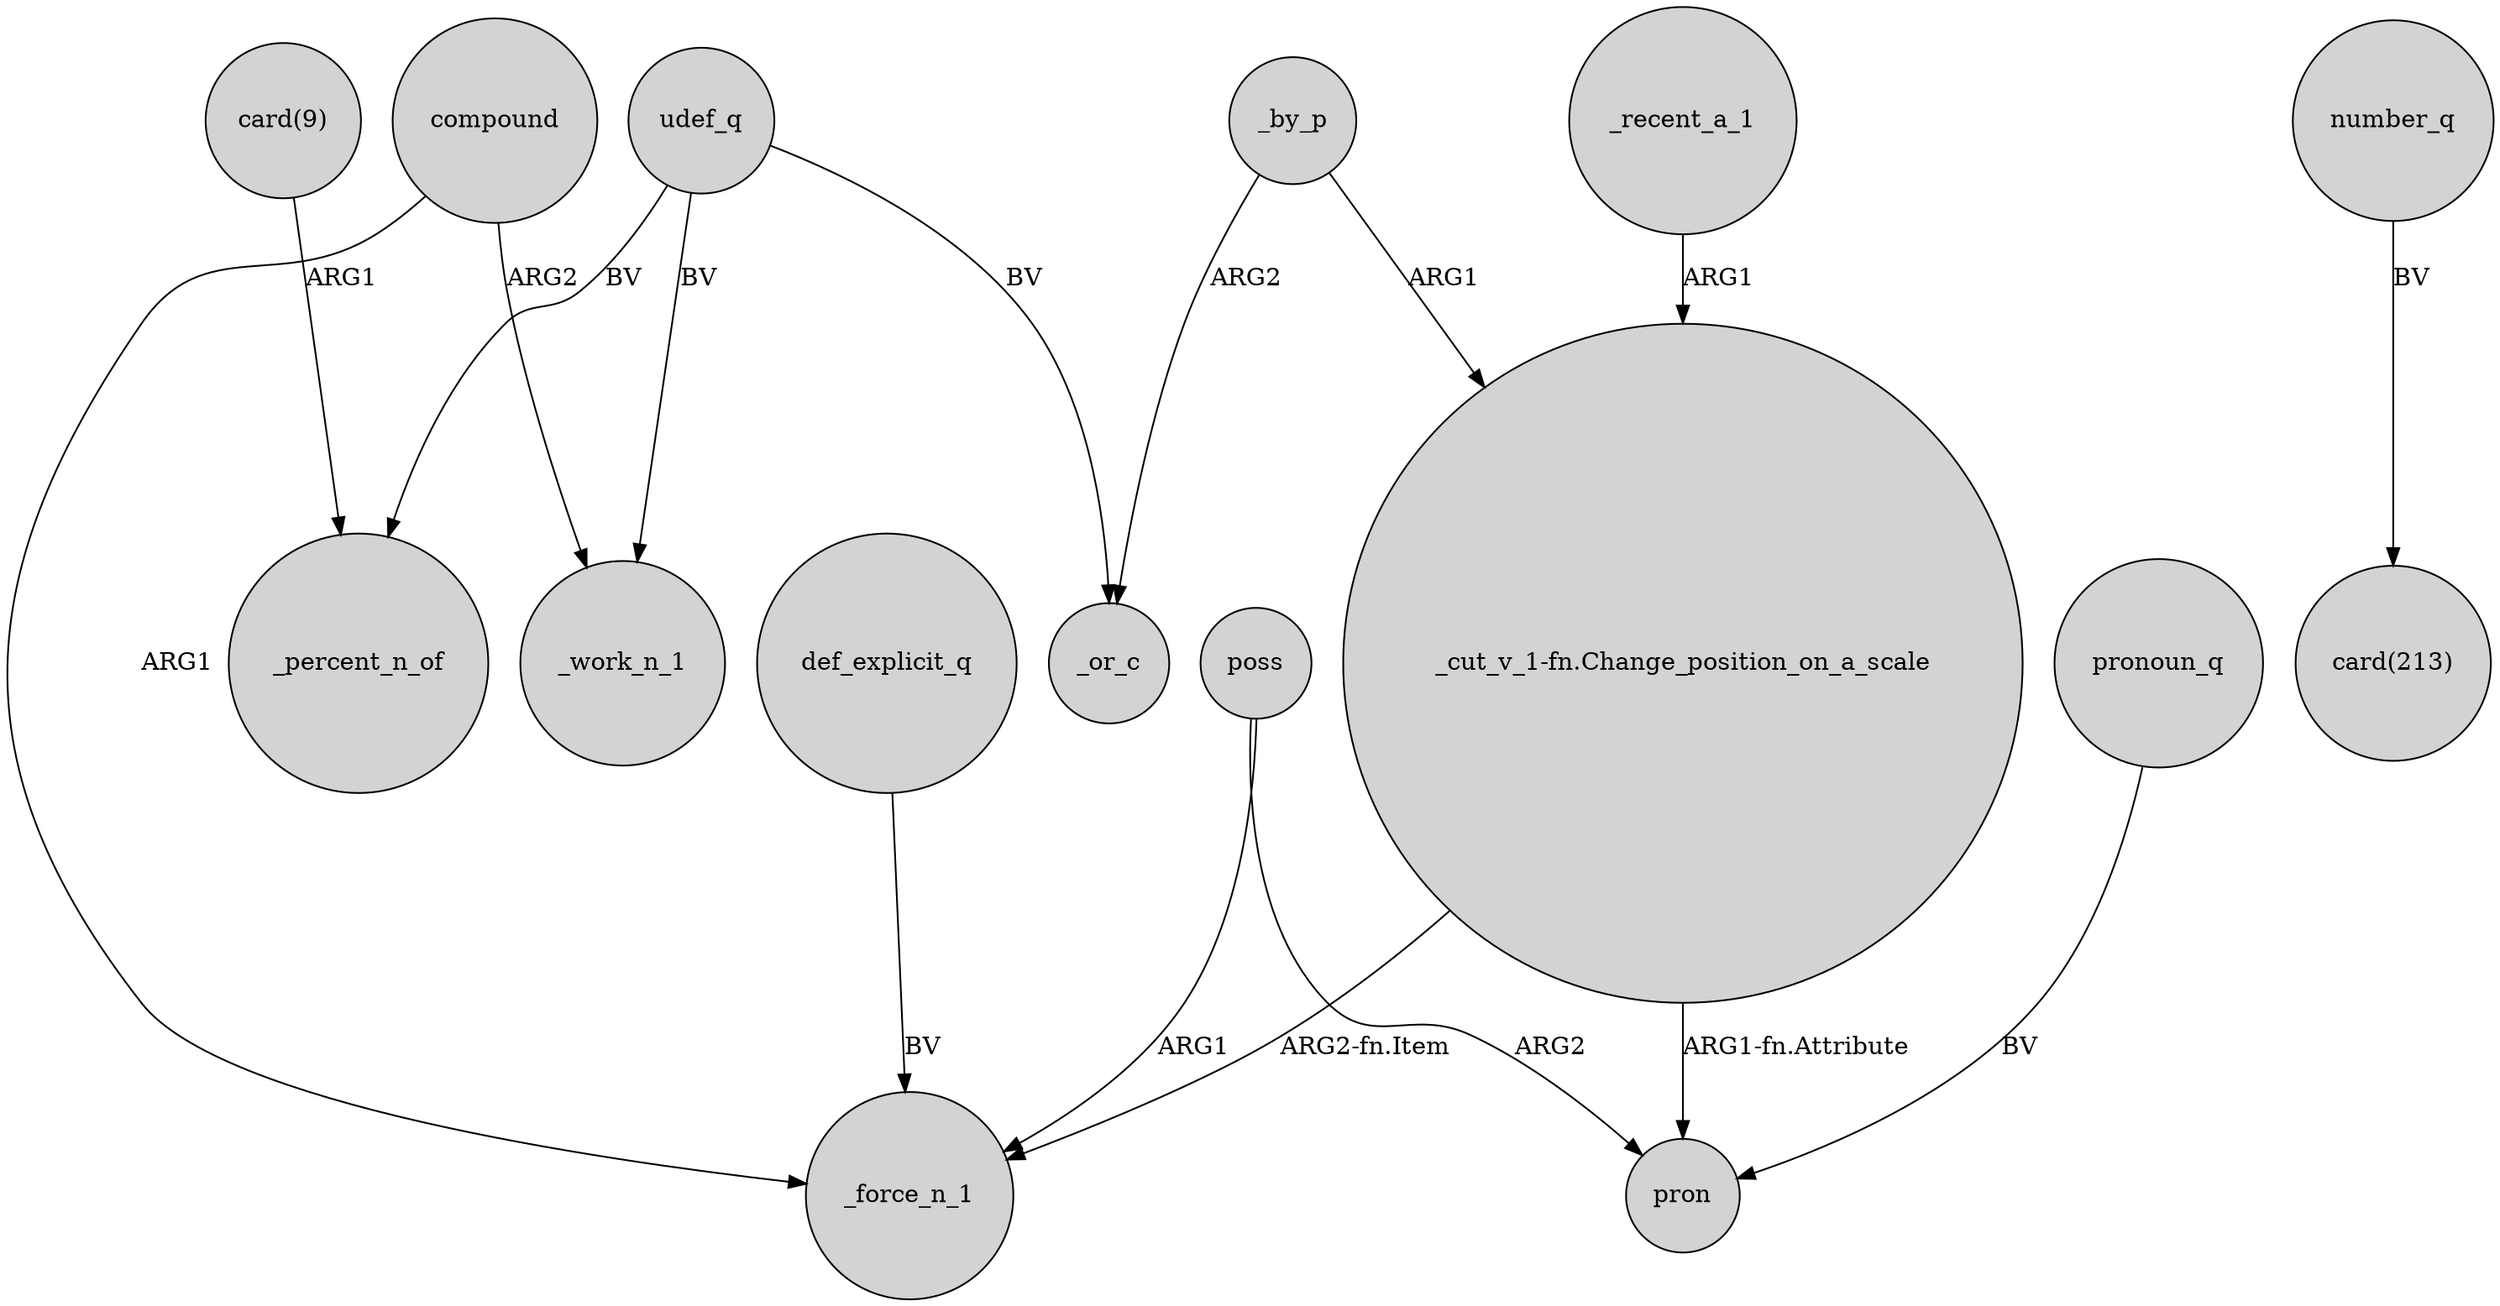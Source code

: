 digraph {
	node [shape=circle style=filled]
	compound -> _work_n_1 [label=ARG2]
	_by_p -> "_cut_v_1-fn.Change_position_on_a_scale" [label=ARG1]
	"card(9)" -> _percent_n_of [label=ARG1]
	udef_q -> _percent_n_of [label=BV]
	"_cut_v_1-fn.Change_position_on_a_scale" -> pron [label="ARG1-fn.Attribute"]
	"_cut_v_1-fn.Change_position_on_a_scale" -> _force_n_1 [label="ARG2-fn.Item"]
	udef_q -> _work_n_1 [label=BV]
	poss -> _force_n_1 [label=ARG1]
	_recent_a_1 -> "_cut_v_1-fn.Change_position_on_a_scale" [label=ARG1]
	compound -> _force_n_1 [label=ARG1]
	_by_p -> _or_c [label=ARG2]
	udef_q -> _or_c [label=BV]
	number_q -> "card(213)" [label=BV]
	pronoun_q -> pron [label=BV]
	poss -> pron [label=ARG2]
	def_explicit_q -> _force_n_1 [label=BV]
}
